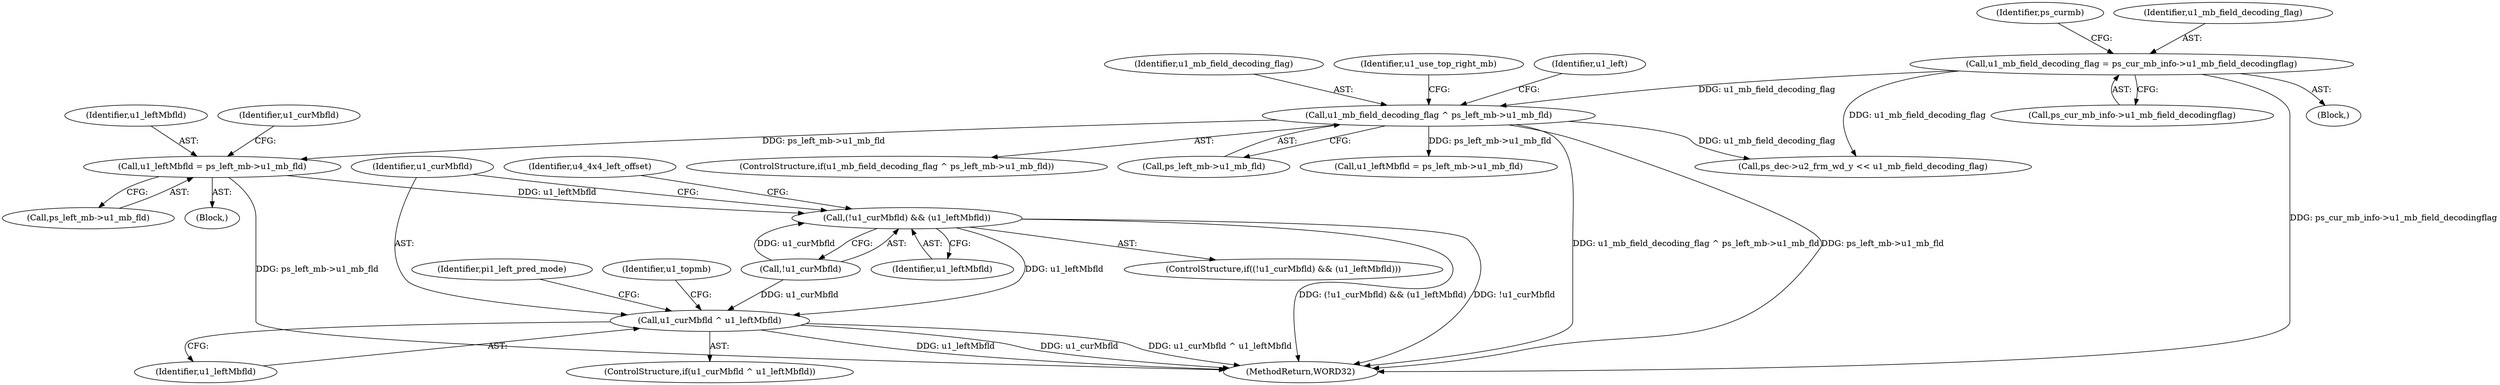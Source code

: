digraph "0_Android_a583270e1c96d307469c83dc42bd3c5f1b9ef63f@pointer" {
"1001975" [label="(Call,u1_leftMbfld = ps_left_mb->u1_mb_fld)"];
"1000452" [label="(Call,u1_mb_field_decoding_flag ^ ps_left_mb->u1_mb_fld)"];
"1000366" [label="(Call,u1_mb_field_decoding_flag = ps_cur_mb_info->u1_mb_field_decodingflag)"];
"1001981" [label="(Call,(!u1_curMbfld) && (u1_leftMbfld))"];
"1001990" [label="(Call,u1_curMbfld ^ u1_leftMbfld)"];
"1000459" [label="(Identifier,u1_left)"];
"1000368" [label="(Call,ps_cur_mb_info->u1_mb_field_decodingflag)"];
"1003254" [label="(MethodReturn,WORD32)"];
"1000570" [label="(Call,ps_dec->u2_frm_wd_y << u1_mb_field_decoding_flag)"];
"1000372" [label="(Identifier,ps_curmb)"];
"1000451" [label="(ControlStructure,if(u1_mb_field_decoding_flag ^ ps_left_mb->u1_mb_fld))"];
"1000367" [label="(Identifier,u1_mb_field_decoding_flag)"];
"1001990" [label="(Call,u1_curMbfld ^ u1_leftMbfld)"];
"1000453" [label="(Identifier,u1_mb_field_decoding_flag)"];
"1001996" [label="(Identifier,u1_topmb)"];
"1000366" [label="(Call,u1_mb_field_decoding_flag = ps_cur_mb_info->u1_mb_field_decodingflag)"];
"1001984" [label="(Identifier,u1_leftMbfld)"];
"1001967" [label="(Block,)"];
"1000454" [label="(Call,ps_left_mb->u1_mb_fld)"];
"1001982" [label="(Call,!u1_curMbfld)"];
"1001981" [label="(Call,(!u1_curMbfld) && (u1_leftMbfld))"];
"1001992" [label="(Identifier,u1_leftMbfld)"];
"1001989" [label="(ControlStructure,if(u1_curMbfld ^ u1_leftMbfld))"];
"1000243" [label="(Block,)"];
"1001980" [label="(ControlStructure,if((!u1_curMbfld) && (u1_leftMbfld)))"];
"1001987" [label="(Identifier,u4_4x4_left_offset)"];
"1001161" [label="(Call,u1_leftMbfld = ps_left_mb->u1_mb_fld)"];
"1001976" [label="(Identifier,u1_leftMbfld)"];
"1001975" [label="(Call,u1_leftMbfld = ps_left_mb->u1_mb_fld)"];
"1001991" [label="(Identifier,u1_curMbfld)"];
"1001977" [label="(Call,ps_left_mb->u1_mb_fld)"];
"1001983" [label="(Identifier,u1_curMbfld)"];
"1002188" [label="(Identifier,pi1_left_pred_mode)"];
"1000502" [label="(Identifier,u1_use_top_right_mb)"];
"1000452" [label="(Call,u1_mb_field_decoding_flag ^ ps_left_mb->u1_mb_fld)"];
"1001975" -> "1001967"  [label="AST: "];
"1001975" -> "1001977"  [label="CFG: "];
"1001976" -> "1001975"  [label="AST: "];
"1001977" -> "1001975"  [label="AST: "];
"1001983" -> "1001975"  [label="CFG: "];
"1001975" -> "1003254"  [label="DDG: ps_left_mb->u1_mb_fld"];
"1000452" -> "1001975"  [label="DDG: ps_left_mb->u1_mb_fld"];
"1001975" -> "1001981"  [label="DDG: u1_leftMbfld"];
"1000452" -> "1000451"  [label="AST: "];
"1000452" -> "1000454"  [label="CFG: "];
"1000453" -> "1000452"  [label="AST: "];
"1000454" -> "1000452"  [label="AST: "];
"1000459" -> "1000452"  [label="CFG: "];
"1000502" -> "1000452"  [label="CFG: "];
"1000452" -> "1003254"  [label="DDG: u1_mb_field_decoding_flag ^ ps_left_mb->u1_mb_fld"];
"1000452" -> "1003254"  [label="DDG: ps_left_mb->u1_mb_fld"];
"1000366" -> "1000452"  [label="DDG: u1_mb_field_decoding_flag"];
"1000452" -> "1000570"  [label="DDG: u1_mb_field_decoding_flag"];
"1000452" -> "1001161"  [label="DDG: ps_left_mb->u1_mb_fld"];
"1000366" -> "1000243"  [label="AST: "];
"1000366" -> "1000368"  [label="CFG: "];
"1000367" -> "1000366"  [label="AST: "];
"1000368" -> "1000366"  [label="AST: "];
"1000372" -> "1000366"  [label="CFG: "];
"1000366" -> "1003254"  [label="DDG: ps_cur_mb_info->u1_mb_field_decodingflag"];
"1000366" -> "1000570"  [label="DDG: u1_mb_field_decoding_flag"];
"1001981" -> "1001980"  [label="AST: "];
"1001981" -> "1001982"  [label="CFG: "];
"1001981" -> "1001984"  [label="CFG: "];
"1001982" -> "1001981"  [label="AST: "];
"1001984" -> "1001981"  [label="AST: "];
"1001987" -> "1001981"  [label="CFG: "];
"1001991" -> "1001981"  [label="CFG: "];
"1001981" -> "1003254"  [label="DDG: !u1_curMbfld"];
"1001981" -> "1003254"  [label="DDG: (!u1_curMbfld) && (u1_leftMbfld)"];
"1001982" -> "1001981"  [label="DDG: u1_curMbfld"];
"1001981" -> "1001990"  [label="DDG: u1_leftMbfld"];
"1001990" -> "1001989"  [label="AST: "];
"1001990" -> "1001992"  [label="CFG: "];
"1001991" -> "1001990"  [label="AST: "];
"1001992" -> "1001990"  [label="AST: "];
"1001996" -> "1001990"  [label="CFG: "];
"1002188" -> "1001990"  [label="CFG: "];
"1001990" -> "1003254"  [label="DDG: u1_leftMbfld"];
"1001990" -> "1003254"  [label="DDG: u1_curMbfld"];
"1001990" -> "1003254"  [label="DDG: u1_curMbfld ^ u1_leftMbfld"];
"1001982" -> "1001990"  [label="DDG: u1_curMbfld"];
}
